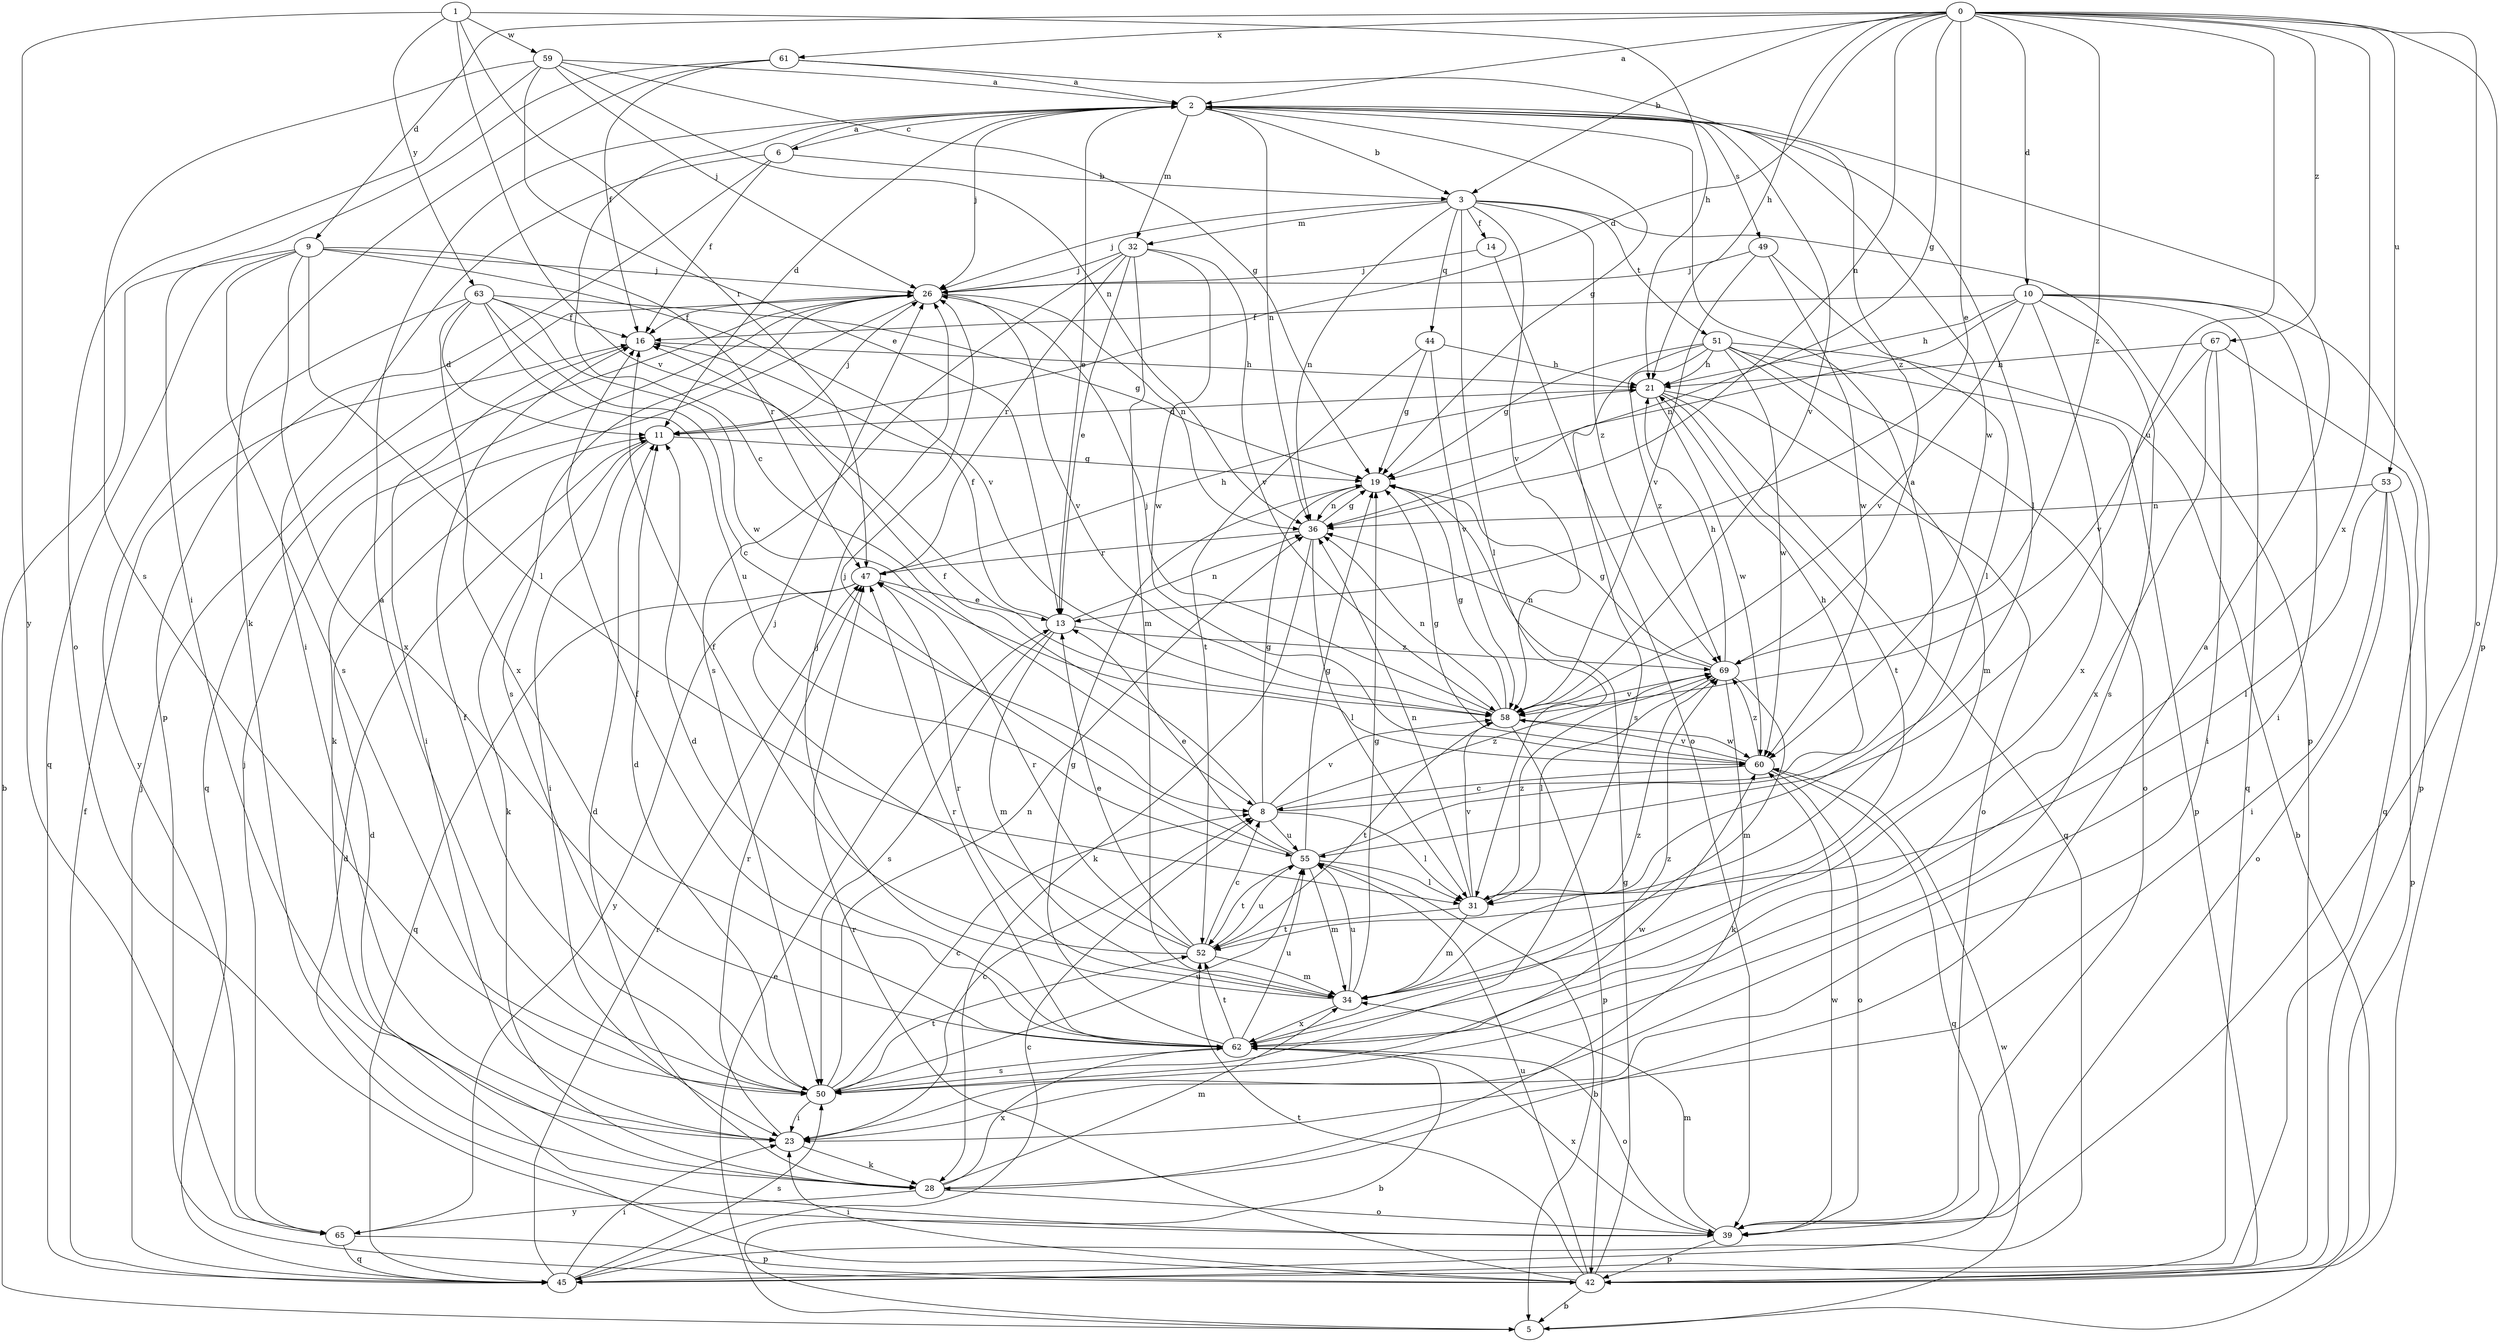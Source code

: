 strict digraph  {
0;
1;
2;
3;
5;
6;
8;
9;
10;
11;
13;
14;
16;
19;
21;
23;
26;
28;
31;
32;
34;
36;
39;
42;
44;
45;
47;
49;
50;
51;
52;
53;
55;
58;
59;
60;
61;
62;
63;
65;
67;
69;
0 -> 2  [label=a];
0 -> 3  [label=b];
0 -> 9  [label=d];
0 -> 10  [label=d];
0 -> 11  [label=d];
0 -> 13  [label=e];
0 -> 19  [label=g];
0 -> 21  [label=h];
0 -> 36  [label=n];
0 -> 39  [label=o];
0 -> 42  [label=p];
0 -> 53  [label=u];
0 -> 55  [label=u];
0 -> 61  [label=x];
0 -> 62  [label=x];
0 -> 67  [label=z];
0 -> 69  [label=z];
1 -> 21  [label=h];
1 -> 47  [label=r];
1 -> 58  [label=v];
1 -> 59  [label=w];
1 -> 63  [label=y];
1 -> 65  [label=y];
2 -> 3  [label=b];
2 -> 6  [label=c];
2 -> 8  [label=c];
2 -> 11  [label=d];
2 -> 13  [label=e];
2 -> 19  [label=g];
2 -> 26  [label=j];
2 -> 31  [label=l];
2 -> 32  [label=m];
2 -> 36  [label=n];
2 -> 49  [label=s];
2 -> 58  [label=v];
2 -> 60  [label=w];
3 -> 14  [label=f];
3 -> 26  [label=j];
3 -> 31  [label=l];
3 -> 32  [label=m];
3 -> 36  [label=n];
3 -> 42  [label=p];
3 -> 44  [label=q];
3 -> 51  [label=t];
3 -> 58  [label=v];
3 -> 69  [label=z];
5 -> 13  [label=e];
5 -> 60  [label=w];
6 -> 2  [label=a];
6 -> 3  [label=b];
6 -> 16  [label=f];
6 -> 23  [label=i];
6 -> 42  [label=p];
8 -> 16  [label=f];
8 -> 19  [label=g];
8 -> 21  [label=h];
8 -> 31  [label=l];
8 -> 55  [label=u];
8 -> 58  [label=v];
8 -> 69  [label=z];
9 -> 5  [label=b];
9 -> 26  [label=j];
9 -> 31  [label=l];
9 -> 45  [label=q];
9 -> 47  [label=r];
9 -> 50  [label=s];
9 -> 58  [label=v];
9 -> 62  [label=x];
10 -> 16  [label=f];
10 -> 21  [label=h];
10 -> 23  [label=i];
10 -> 36  [label=n];
10 -> 42  [label=p];
10 -> 45  [label=q];
10 -> 50  [label=s];
10 -> 58  [label=v];
10 -> 62  [label=x];
11 -> 19  [label=g];
11 -> 23  [label=i];
11 -> 26  [label=j];
11 -> 28  [label=k];
13 -> 16  [label=f];
13 -> 34  [label=m];
13 -> 36  [label=n];
13 -> 50  [label=s];
13 -> 69  [label=z];
14 -> 26  [label=j];
14 -> 39  [label=o];
16 -> 21  [label=h];
16 -> 23  [label=i];
19 -> 36  [label=n];
21 -> 11  [label=d];
21 -> 39  [label=o];
21 -> 45  [label=q];
21 -> 52  [label=t];
21 -> 60  [label=w];
23 -> 8  [label=c];
23 -> 28  [label=k];
23 -> 47  [label=r];
26 -> 16  [label=f];
26 -> 28  [label=k];
26 -> 36  [label=n];
26 -> 45  [label=q];
26 -> 50  [label=s];
26 -> 58  [label=v];
28 -> 2  [label=a];
28 -> 11  [label=d];
28 -> 34  [label=m];
28 -> 39  [label=o];
28 -> 62  [label=x];
28 -> 65  [label=y];
31 -> 34  [label=m];
31 -> 36  [label=n];
31 -> 52  [label=t];
31 -> 58  [label=v];
31 -> 69  [label=z];
32 -> 13  [label=e];
32 -> 26  [label=j];
32 -> 34  [label=m];
32 -> 47  [label=r];
32 -> 50  [label=s];
32 -> 58  [label=v];
32 -> 60  [label=w];
34 -> 19  [label=g];
34 -> 26  [label=j];
34 -> 47  [label=r];
34 -> 55  [label=u];
34 -> 62  [label=x];
34 -> 69  [label=z];
36 -> 19  [label=g];
36 -> 28  [label=k];
36 -> 31  [label=l];
36 -> 47  [label=r];
39 -> 11  [label=d];
39 -> 34  [label=m];
39 -> 42  [label=p];
39 -> 60  [label=w];
39 -> 62  [label=x];
42 -> 5  [label=b];
42 -> 11  [label=d];
42 -> 19  [label=g];
42 -> 23  [label=i];
42 -> 47  [label=r];
42 -> 52  [label=t];
42 -> 55  [label=u];
44 -> 19  [label=g];
44 -> 21  [label=h];
44 -> 52  [label=t];
44 -> 58  [label=v];
45 -> 8  [label=c];
45 -> 16  [label=f];
45 -> 23  [label=i];
45 -> 26  [label=j];
45 -> 47  [label=r];
45 -> 50  [label=s];
47 -> 13  [label=e];
47 -> 21  [label=h];
47 -> 45  [label=q];
47 -> 65  [label=y];
49 -> 26  [label=j];
49 -> 31  [label=l];
49 -> 58  [label=v];
49 -> 60  [label=w];
50 -> 2  [label=a];
50 -> 8  [label=c];
50 -> 11  [label=d];
50 -> 16  [label=f];
50 -> 23  [label=i];
50 -> 36  [label=n];
50 -> 52  [label=t];
50 -> 55  [label=u];
50 -> 60  [label=w];
51 -> 5  [label=b];
51 -> 19  [label=g];
51 -> 21  [label=h];
51 -> 34  [label=m];
51 -> 39  [label=o];
51 -> 42  [label=p];
51 -> 50  [label=s];
51 -> 60  [label=w];
51 -> 69  [label=z];
52 -> 8  [label=c];
52 -> 13  [label=e];
52 -> 16  [label=f];
52 -> 26  [label=j];
52 -> 34  [label=m];
52 -> 47  [label=r];
52 -> 55  [label=u];
53 -> 23  [label=i];
53 -> 31  [label=l];
53 -> 36  [label=n];
53 -> 39  [label=o];
53 -> 42  [label=p];
55 -> 2  [label=a];
55 -> 5  [label=b];
55 -> 13  [label=e];
55 -> 19  [label=g];
55 -> 26  [label=j];
55 -> 31  [label=l];
55 -> 34  [label=m];
55 -> 52  [label=t];
58 -> 19  [label=g];
58 -> 26  [label=j];
58 -> 36  [label=n];
58 -> 42  [label=p];
58 -> 52  [label=t];
58 -> 60  [label=w];
59 -> 2  [label=a];
59 -> 13  [label=e];
59 -> 19  [label=g];
59 -> 26  [label=j];
59 -> 36  [label=n];
59 -> 39  [label=o];
59 -> 50  [label=s];
60 -> 8  [label=c];
60 -> 19  [label=g];
60 -> 39  [label=o];
60 -> 45  [label=q];
60 -> 58  [label=v];
60 -> 69  [label=z];
61 -> 2  [label=a];
61 -> 16  [label=f];
61 -> 23  [label=i];
61 -> 28  [label=k];
61 -> 69  [label=z];
62 -> 5  [label=b];
62 -> 11  [label=d];
62 -> 16  [label=f];
62 -> 19  [label=g];
62 -> 39  [label=o];
62 -> 47  [label=r];
62 -> 50  [label=s];
62 -> 52  [label=t];
62 -> 55  [label=u];
62 -> 69  [label=z];
63 -> 8  [label=c];
63 -> 11  [label=d];
63 -> 16  [label=f];
63 -> 19  [label=g];
63 -> 55  [label=u];
63 -> 60  [label=w];
63 -> 62  [label=x];
63 -> 65  [label=y];
65 -> 26  [label=j];
65 -> 42  [label=p];
65 -> 45  [label=q];
67 -> 21  [label=h];
67 -> 23  [label=i];
67 -> 45  [label=q];
67 -> 58  [label=v];
67 -> 62  [label=x];
69 -> 19  [label=g];
69 -> 21  [label=h];
69 -> 28  [label=k];
69 -> 31  [label=l];
69 -> 34  [label=m];
69 -> 36  [label=n];
69 -> 58  [label=v];
}
